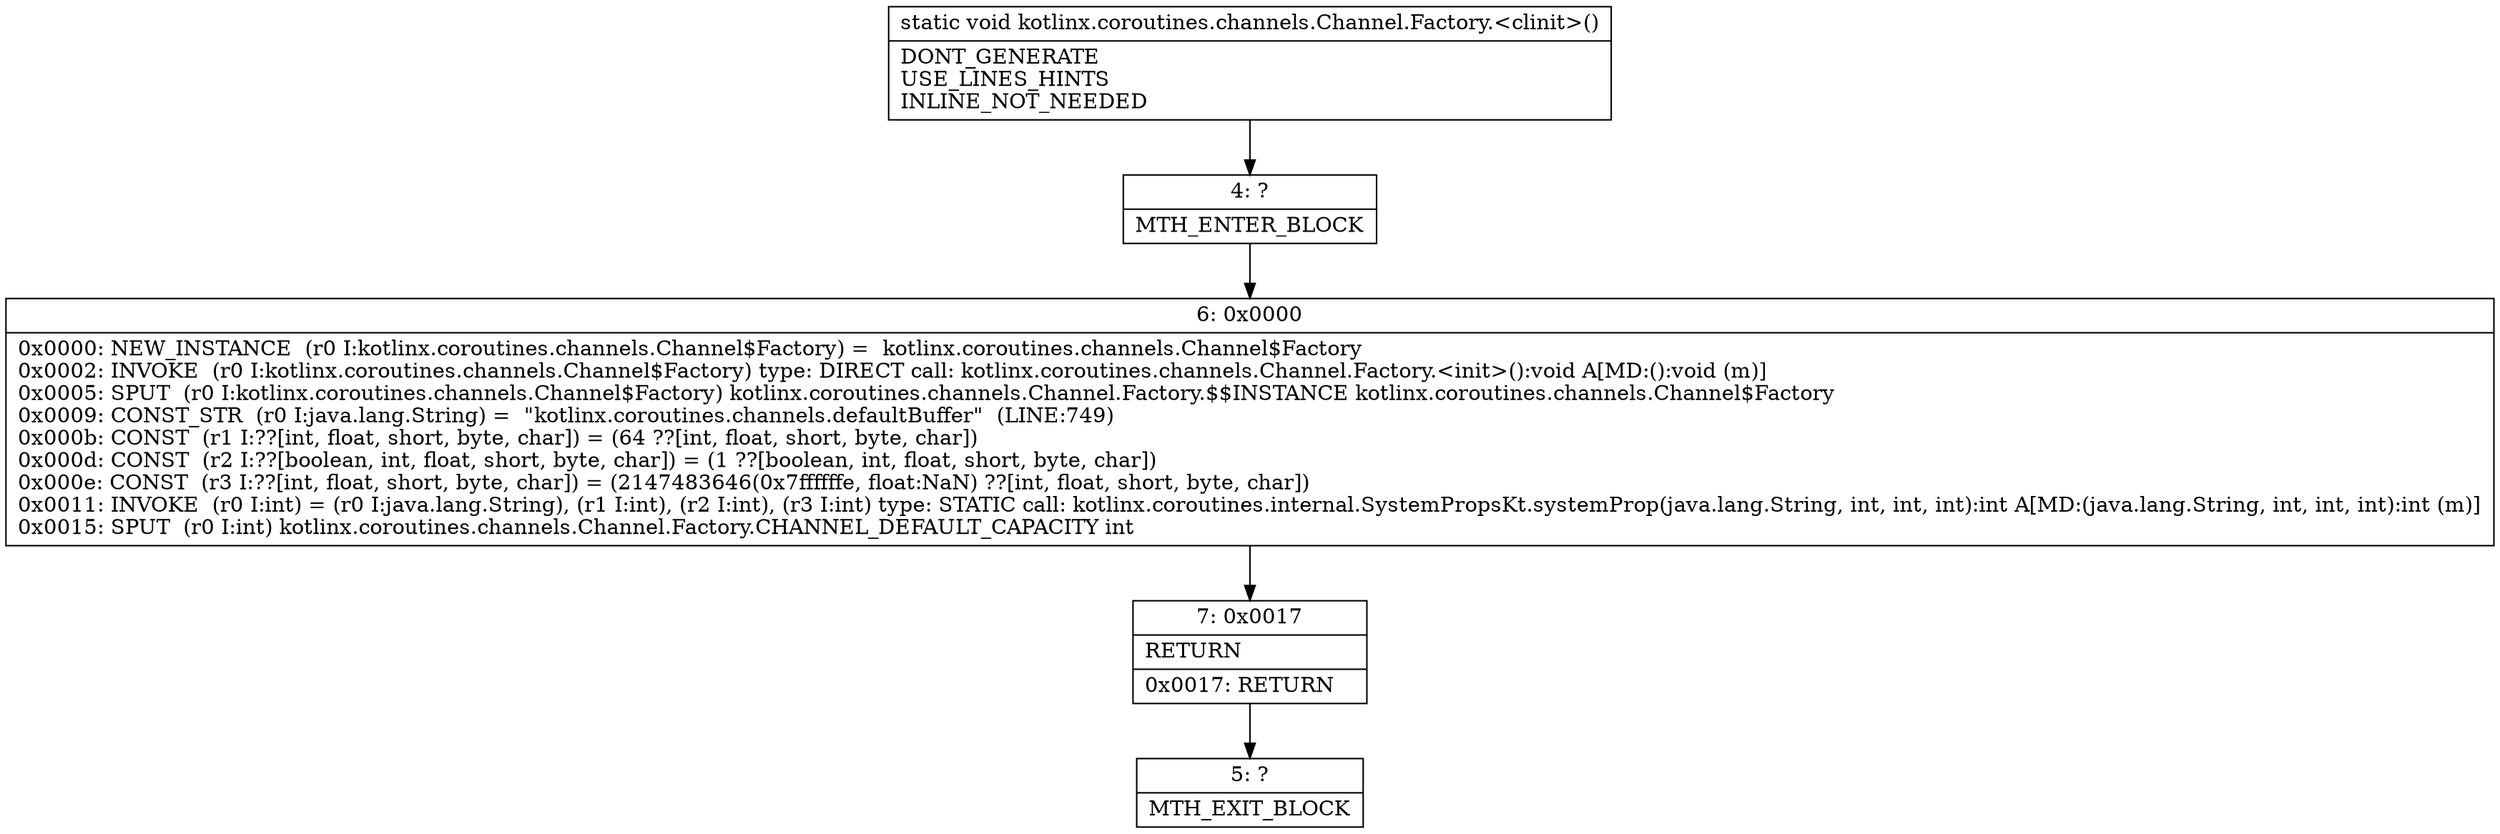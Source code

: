 digraph "CFG forkotlinx.coroutines.channels.Channel.Factory.\<clinit\>()V" {
Node_4 [shape=record,label="{4\:\ ?|MTH_ENTER_BLOCK\l}"];
Node_6 [shape=record,label="{6\:\ 0x0000|0x0000: NEW_INSTANCE  (r0 I:kotlinx.coroutines.channels.Channel$Factory) =  kotlinx.coroutines.channels.Channel$Factory \l0x0002: INVOKE  (r0 I:kotlinx.coroutines.channels.Channel$Factory) type: DIRECT call: kotlinx.coroutines.channels.Channel.Factory.\<init\>():void A[MD:():void (m)]\l0x0005: SPUT  (r0 I:kotlinx.coroutines.channels.Channel$Factory) kotlinx.coroutines.channels.Channel.Factory.$$INSTANCE kotlinx.coroutines.channels.Channel$Factory \l0x0009: CONST_STR  (r0 I:java.lang.String) =  \"kotlinx.coroutines.channels.defaultBuffer\"  (LINE:749)\l0x000b: CONST  (r1 I:??[int, float, short, byte, char]) = (64 ??[int, float, short, byte, char]) \l0x000d: CONST  (r2 I:??[boolean, int, float, short, byte, char]) = (1 ??[boolean, int, float, short, byte, char]) \l0x000e: CONST  (r3 I:??[int, float, short, byte, char]) = (2147483646(0x7ffffffe, float:NaN) ??[int, float, short, byte, char]) \l0x0011: INVOKE  (r0 I:int) = (r0 I:java.lang.String), (r1 I:int), (r2 I:int), (r3 I:int) type: STATIC call: kotlinx.coroutines.internal.SystemPropsKt.systemProp(java.lang.String, int, int, int):int A[MD:(java.lang.String, int, int, int):int (m)]\l0x0015: SPUT  (r0 I:int) kotlinx.coroutines.channels.Channel.Factory.CHANNEL_DEFAULT_CAPACITY int \l}"];
Node_7 [shape=record,label="{7\:\ 0x0017|RETURN\l|0x0017: RETURN   \l}"];
Node_5 [shape=record,label="{5\:\ ?|MTH_EXIT_BLOCK\l}"];
MethodNode[shape=record,label="{static void kotlinx.coroutines.channels.Channel.Factory.\<clinit\>()  | DONT_GENERATE\lUSE_LINES_HINTS\lINLINE_NOT_NEEDED\l}"];
MethodNode -> Node_4;Node_4 -> Node_6;
Node_6 -> Node_7;
Node_7 -> Node_5;
}

